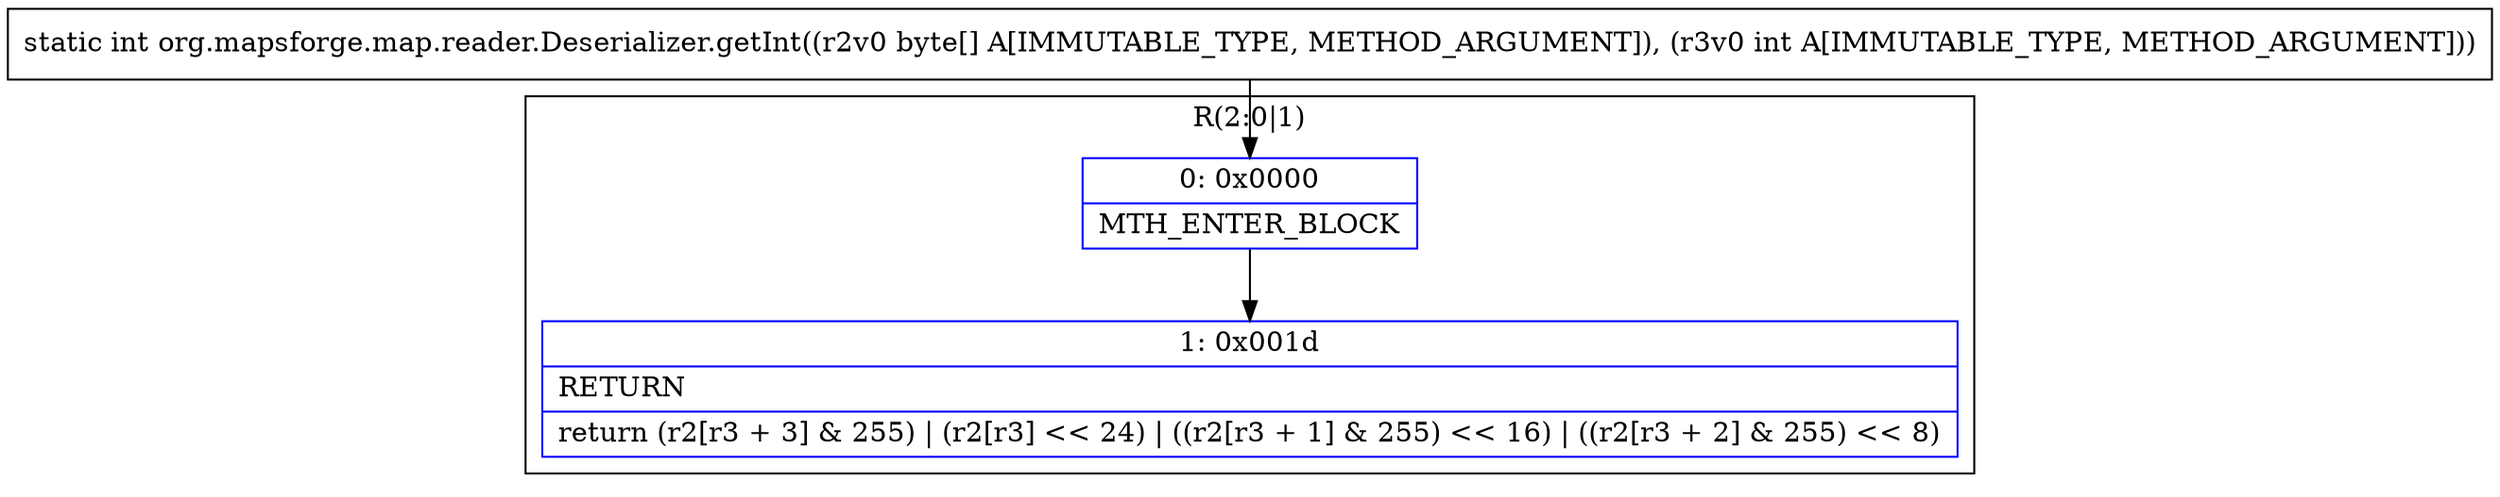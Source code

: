 digraph "CFG fororg.mapsforge.map.reader.Deserializer.getInt([BI)I" {
subgraph cluster_Region_719737483 {
label = "R(2:0|1)";
node [shape=record,color=blue];
Node_0 [shape=record,label="{0\:\ 0x0000|MTH_ENTER_BLOCK\l}"];
Node_1 [shape=record,label="{1\:\ 0x001d|RETURN\l|return (r2[r3 + 3] & 255) \| (r2[r3] \<\< 24) \| ((r2[r3 + 1] & 255) \<\< 16) \| ((r2[r3 + 2] & 255) \<\< 8)\l}"];
}
MethodNode[shape=record,label="{static int org.mapsforge.map.reader.Deserializer.getInt((r2v0 byte[] A[IMMUTABLE_TYPE, METHOD_ARGUMENT]), (r3v0 int A[IMMUTABLE_TYPE, METHOD_ARGUMENT])) }"];
MethodNode -> Node_0;
Node_0 -> Node_1;
}

